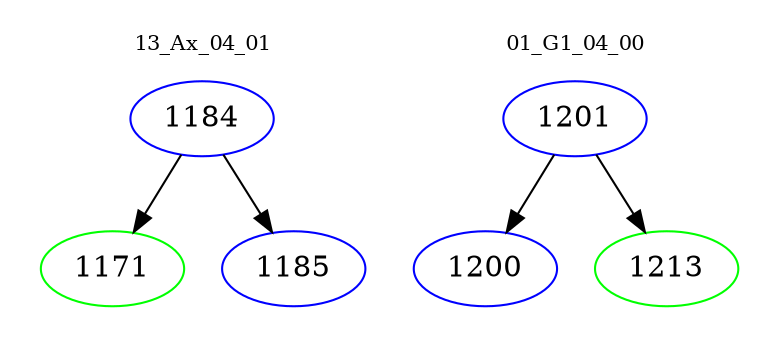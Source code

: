 digraph{
subgraph cluster_0 {
color = white
label = "13_Ax_04_01";
fontsize=10;
T0_1184 [label="1184", color="blue"]
T0_1184 -> T0_1171 [color="black"]
T0_1171 [label="1171", color="green"]
T0_1184 -> T0_1185 [color="black"]
T0_1185 [label="1185", color="blue"]
}
subgraph cluster_1 {
color = white
label = "01_G1_04_00";
fontsize=10;
T1_1201 [label="1201", color="blue"]
T1_1201 -> T1_1200 [color="black"]
T1_1200 [label="1200", color="blue"]
T1_1201 -> T1_1213 [color="black"]
T1_1213 [label="1213", color="green"]
}
}
